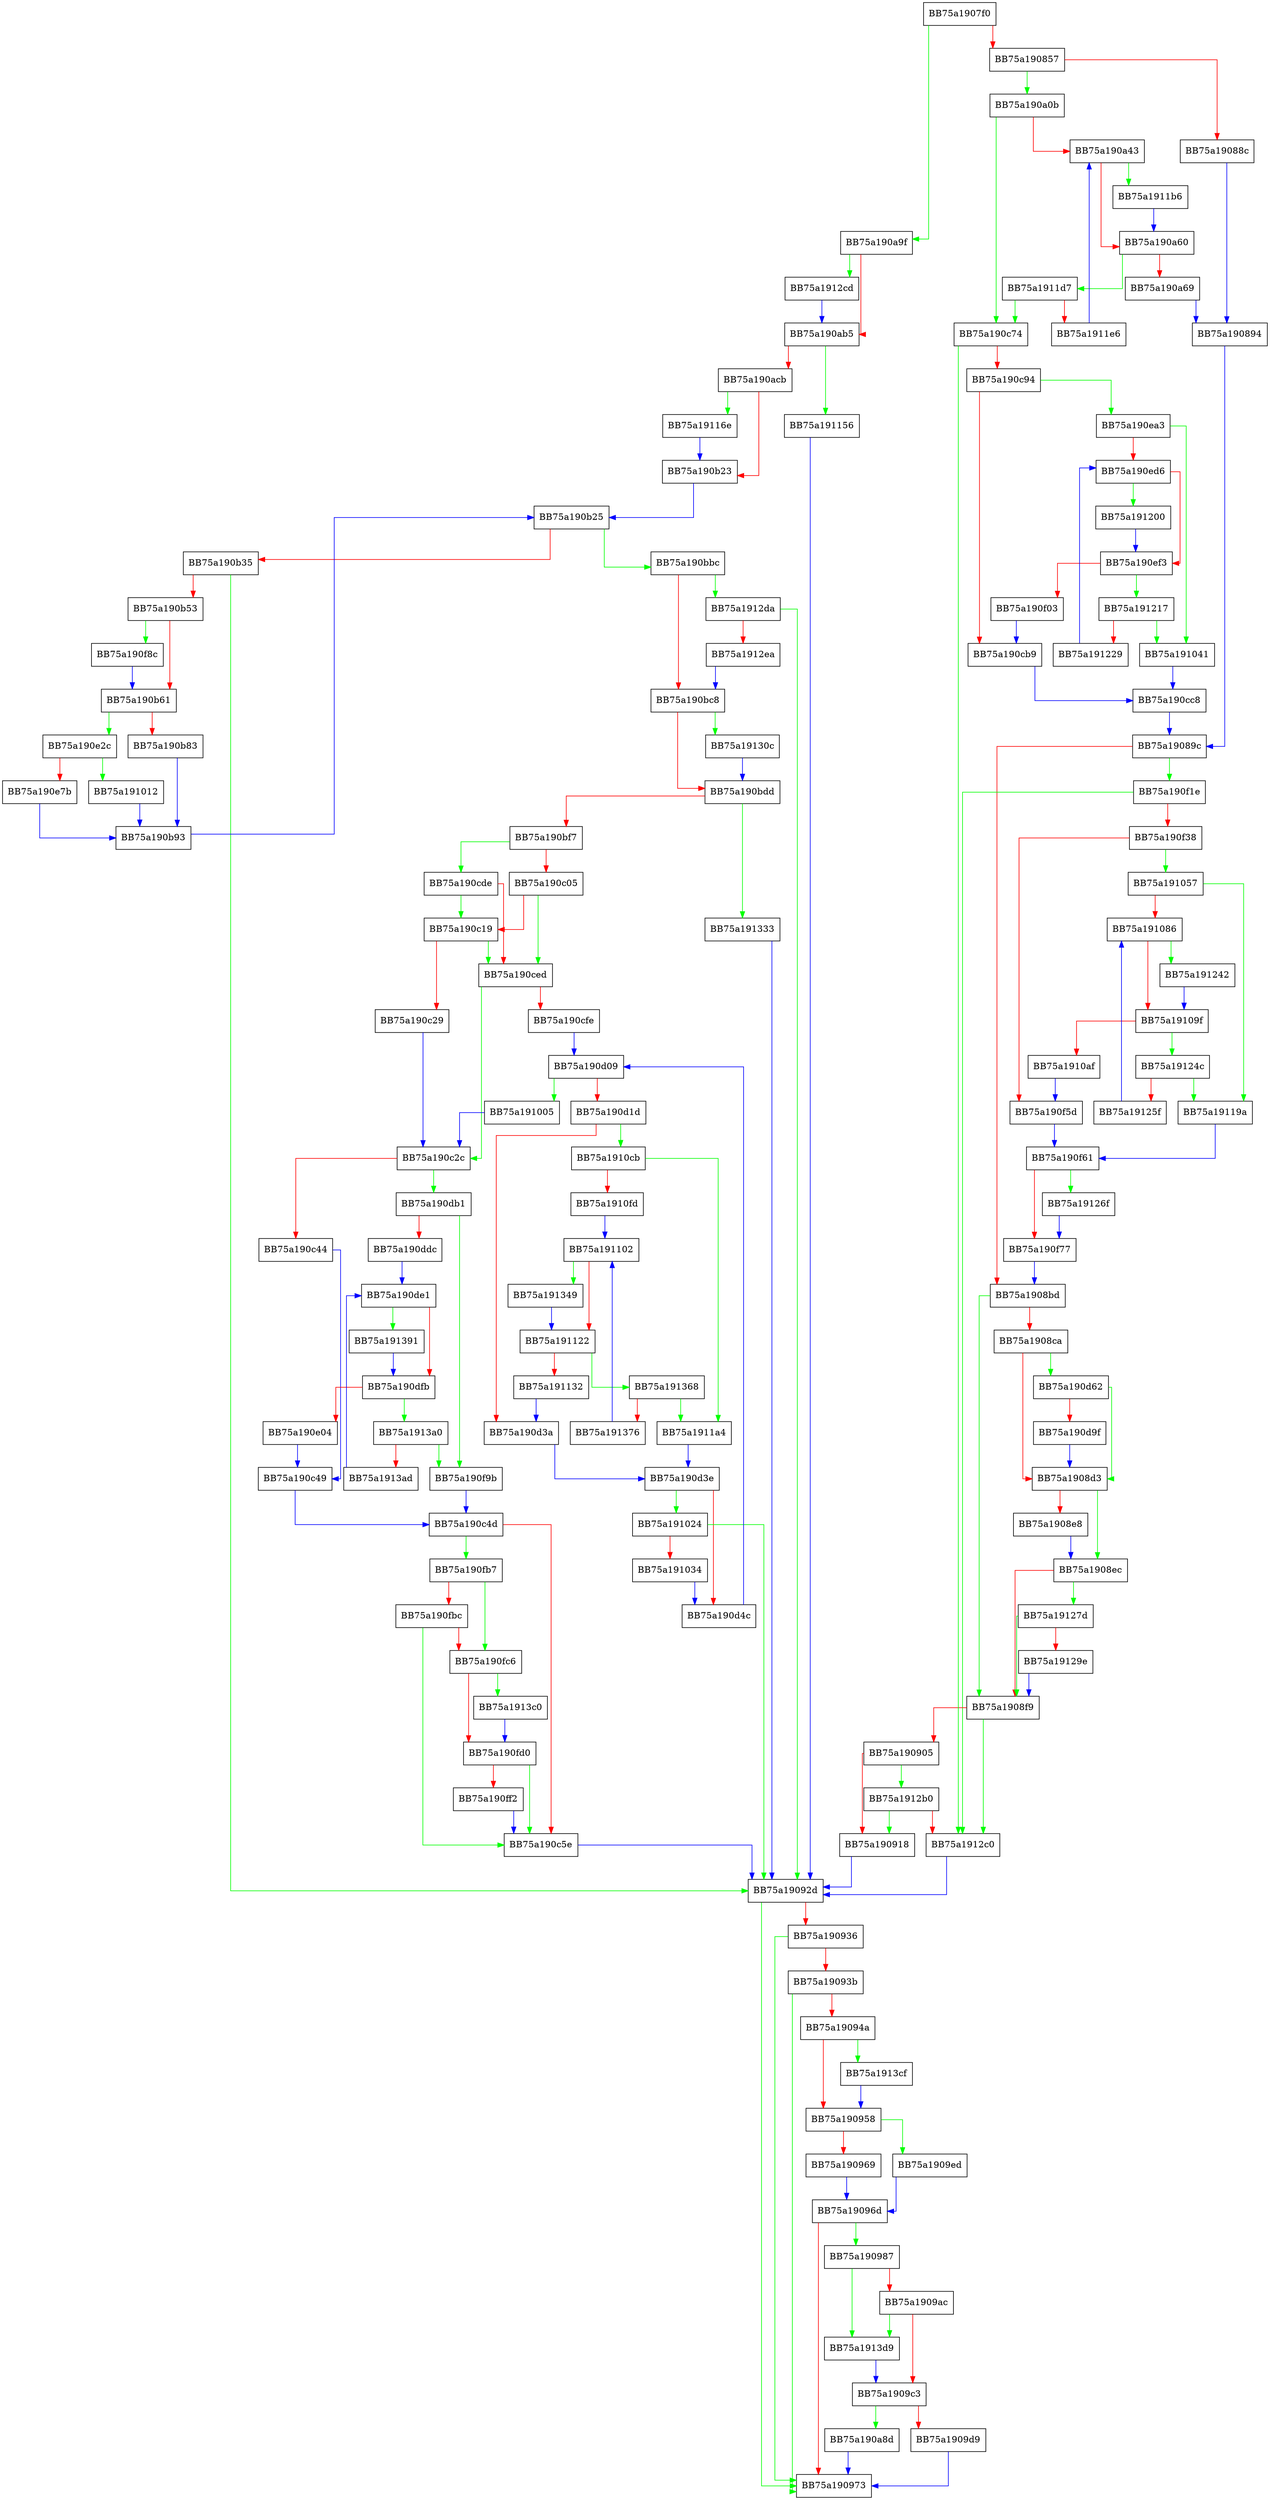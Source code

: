 digraph mmap64c {
  node [shape="box"];
  graph [splines=ortho];
  BB75a1907f0 -> BB75a190a9f [color="green"];
  BB75a1907f0 -> BB75a190857 [color="red"];
  BB75a190857 -> BB75a190a0b [color="green"];
  BB75a190857 -> BB75a19088c [color="red"];
  BB75a19088c -> BB75a190894 [color="blue"];
  BB75a190894 -> BB75a19089c [color="blue"];
  BB75a19089c -> BB75a190f1e [color="green"];
  BB75a19089c -> BB75a1908bd [color="red"];
  BB75a1908bd -> BB75a1908f9 [color="green"];
  BB75a1908bd -> BB75a1908ca [color="red"];
  BB75a1908ca -> BB75a190d62 [color="green"];
  BB75a1908ca -> BB75a1908d3 [color="red"];
  BB75a1908d3 -> BB75a1908ec [color="green"];
  BB75a1908d3 -> BB75a1908e8 [color="red"];
  BB75a1908e8 -> BB75a1908ec [color="blue"];
  BB75a1908ec -> BB75a19127d [color="green"];
  BB75a1908ec -> BB75a1908f9 [color="red"];
  BB75a1908f9 -> BB75a1912c0 [color="green"];
  BB75a1908f9 -> BB75a190905 [color="red"];
  BB75a190905 -> BB75a1912b0 [color="green"];
  BB75a190905 -> BB75a190918 [color="red"];
  BB75a190918 -> BB75a19092d [color="blue"];
  BB75a19092d -> BB75a190973 [color="green"];
  BB75a19092d -> BB75a190936 [color="red"];
  BB75a190936 -> BB75a190973 [color="green"];
  BB75a190936 -> BB75a19093b [color="red"];
  BB75a19093b -> BB75a190973 [color="green"];
  BB75a19093b -> BB75a19094a [color="red"];
  BB75a19094a -> BB75a1913cf [color="green"];
  BB75a19094a -> BB75a190958 [color="red"];
  BB75a190958 -> BB75a1909ed [color="green"];
  BB75a190958 -> BB75a190969 [color="red"];
  BB75a190969 -> BB75a19096d [color="blue"];
  BB75a19096d -> BB75a190987 [color="green"];
  BB75a19096d -> BB75a190973 [color="red"];
  BB75a190987 -> BB75a1913d9 [color="green"];
  BB75a190987 -> BB75a1909ac [color="red"];
  BB75a1909ac -> BB75a1913d9 [color="green"];
  BB75a1909ac -> BB75a1909c3 [color="red"];
  BB75a1909c3 -> BB75a190a8d [color="green"];
  BB75a1909c3 -> BB75a1909d9 [color="red"];
  BB75a1909d9 -> BB75a190973 [color="blue"];
  BB75a1909ed -> BB75a19096d [color="blue"];
  BB75a190a0b -> BB75a190c74 [color="green"];
  BB75a190a0b -> BB75a190a43 [color="red"];
  BB75a190a43 -> BB75a1911b6 [color="green"];
  BB75a190a43 -> BB75a190a60 [color="red"];
  BB75a190a60 -> BB75a1911d7 [color="green"];
  BB75a190a60 -> BB75a190a69 [color="red"];
  BB75a190a69 -> BB75a190894 [color="blue"];
  BB75a190a8d -> BB75a190973 [color="blue"];
  BB75a190a9f -> BB75a1912cd [color="green"];
  BB75a190a9f -> BB75a190ab5 [color="red"];
  BB75a190ab5 -> BB75a191156 [color="green"];
  BB75a190ab5 -> BB75a190acb [color="red"];
  BB75a190acb -> BB75a19116e [color="green"];
  BB75a190acb -> BB75a190b23 [color="red"];
  BB75a190b23 -> BB75a190b25 [color="blue"];
  BB75a190b25 -> BB75a190bbc [color="green"];
  BB75a190b25 -> BB75a190b35 [color="red"];
  BB75a190b35 -> BB75a19092d [color="green"];
  BB75a190b35 -> BB75a190b53 [color="red"];
  BB75a190b53 -> BB75a190f8c [color="green"];
  BB75a190b53 -> BB75a190b61 [color="red"];
  BB75a190b61 -> BB75a190e2c [color="green"];
  BB75a190b61 -> BB75a190b83 [color="red"];
  BB75a190b83 -> BB75a190b93 [color="blue"];
  BB75a190b93 -> BB75a190b25 [color="blue"];
  BB75a190bbc -> BB75a1912da [color="green"];
  BB75a190bbc -> BB75a190bc8 [color="red"];
  BB75a190bc8 -> BB75a19130c [color="green"];
  BB75a190bc8 -> BB75a190bdd [color="red"];
  BB75a190bdd -> BB75a191333 [color="green"];
  BB75a190bdd -> BB75a190bf7 [color="red"];
  BB75a190bf7 -> BB75a190cde [color="green"];
  BB75a190bf7 -> BB75a190c05 [color="red"];
  BB75a190c05 -> BB75a190ced [color="green"];
  BB75a190c05 -> BB75a190c19 [color="red"];
  BB75a190c19 -> BB75a190ced [color="green"];
  BB75a190c19 -> BB75a190c29 [color="red"];
  BB75a190c29 -> BB75a190c2c [color="blue"];
  BB75a190c2c -> BB75a190db1 [color="green"];
  BB75a190c2c -> BB75a190c44 [color="red"];
  BB75a190c44 -> BB75a190c49 [color="blue"];
  BB75a190c49 -> BB75a190c4d [color="blue"];
  BB75a190c4d -> BB75a190fb7 [color="green"];
  BB75a190c4d -> BB75a190c5e [color="red"];
  BB75a190c5e -> BB75a19092d [color="blue"];
  BB75a190c74 -> BB75a1912c0 [color="green"];
  BB75a190c74 -> BB75a190c94 [color="red"];
  BB75a190c94 -> BB75a190ea3 [color="green"];
  BB75a190c94 -> BB75a190cb9 [color="red"];
  BB75a190cb9 -> BB75a190cc8 [color="blue"];
  BB75a190cc8 -> BB75a19089c [color="blue"];
  BB75a190cde -> BB75a190c19 [color="green"];
  BB75a190cde -> BB75a190ced [color="red"];
  BB75a190ced -> BB75a190c2c [color="green"];
  BB75a190ced -> BB75a190cfe [color="red"];
  BB75a190cfe -> BB75a190d09 [color="blue"];
  BB75a190d09 -> BB75a191005 [color="green"];
  BB75a190d09 -> BB75a190d1d [color="red"];
  BB75a190d1d -> BB75a1910cb [color="green"];
  BB75a190d1d -> BB75a190d3a [color="red"];
  BB75a190d3a -> BB75a190d3e [color="blue"];
  BB75a190d3e -> BB75a191024 [color="green"];
  BB75a190d3e -> BB75a190d4c [color="red"];
  BB75a190d4c -> BB75a190d09 [color="blue"];
  BB75a190d62 -> BB75a1908d3 [color="green"];
  BB75a190d62 -> BB75a190d9f [color="red"];
  BB75a190d9f -> BB75a1908d3 [color="blue"];
  BB75a190db1 -> BB75a190f9b [color="green"];
  BB75a190db1 -> BB75a190ddc [color="red"];
  BB75a190ddc -> BB75a190de1 [color="blue"];
  BB75a190de1 -> BB75a191391 [color="green"];
  BB75a190de1 -> BB75a190dfb [color="red"];
  BB75a190dfb -> BB75a1913a0 [color="green"];
  BB75a190dfb -> BB75a190e04 [color="red"];
  BB75a190e04 -> BB75a190c49 [color="blue"];
  BB75a190e2c -> BB75a191012 [color="green"];
  BB75a190e2c -> BB75a190e7b [color="red"];
  BB75a190e7b -> BB75a190b93 [color="blue"];
  BB75a190ea3 -> BB75a191041 [color="green"];
  BB75a190ea3 -> BB75a190ed6 [color="red"];
  BB75a190ed6 -> BB75a191200 [color="green"];
  BB75a190ed6 -> BB75a190ef3 [color="red"];
  BB75a190ef3 -> BB75a191217 [color="green"];
  BB75a190ef3 -> BB75a190f03 [color="red"];
  BB75a190f03 -> BB75a190cb9 [color="blue"];
  BB75a190f1e -> BB75a1912c0 [color="green"];
  BB75a190f1e -> BB75a190f38 [color="red"];
  BB75a190f38 -> BB75a191057 [color="green"];
  BB75a190f38 -> BB75a190f5d [color="red"];
  BB75a190f5d -> BB75a190f61 [color="blue"];
  BB75a190f61 -> BB75a19126f [color="green"];
  BB75a190f61 -> BB75a190f77 [color="red"];
  BB75a190f77 -> BB75a1908bd [color="blue"];
  BB75a190f8c -> BB75a190b61 [color="blue"];
  BB75a190f9b -> BB75a190c4d [color="blue"];
  BB75a190fb7 -> BB75a190fc6 [color="green"];
  BB75a190fb7 -> BB75a190fbc [color="red"];
  BB75a190fbc -> BB75a190c5e [color="green"];
  BB75a190fbc -> BB75a190fc6 [color="red"];
  BB75a190fc6 -> BB75a1913c0 [color="green"];
  BB75a190fc6 -> BB75a190fd0 [color="red"];
  BB75a190fd0 -> BB75a190c5e [color="green"];
  BB75a190fd0 -> BB75a190ff2 [color="red"];
  BB75a190ff2 -> BB75a190c5e [color="blue"];
  BB75a191005 -> BB75a190c2c [color="blue"];
  BB75a191012 -> BB75a190b93 [color="blue"];
  BB75a191024 -> BB75a19092d [color="green"];
  BB75a191024 -> BB75a191034 [color="red"];
  BB75a191034 -> BB75a190d4c [color="blue"];
  BB75a191041 -> BB75a190cc8 [color="blue"];
  BB75a191057 -> BB75a19119a [color="green"];
  BB75a191057 -> BB75a191086 [color="red"];
  BB75a191086 -> BB75a191242 [color="green"];
  BB75a191086 -> BB75a19109f [color="red"];
  BB75a19109f -> BB75a19124c [color="green"];
  BB75a19109f -> BB75a1910af [color="red"];
  BB75a1910af -> BB75a190f5d [color="blue"];
  BB75a1910cb -> BB75a1911a4 [color="green"];
  BB75a1910cb -> BB75a1910fd [color="red"];
  BB75a1910fd -> BB75a191102 [color="blue"];
  BB75a191102 -> BB75a191349 [color="green"];
  BB75a191102 -> BB75a191122 [color="red"];
  BB75a191122 -> BB75a191368 [color="green"];
  BB75a191122 -> BB75a191132 [color="red"];
  BB75a191132 -> BB75a190d3a [color="blue"];
  BB75a191156 -> BB75a19092d [color="blue"];
  BB75a19116e -> BB75a190b23 [color="blue"];
  BB75a19119a -> BB75a190f61 [color="blue"];
  BB75a1911a4 -> BB75a190d3e [color="blue"];
  BB75a1911b6 -> BB75a190a60 [color="blue"];
  BB75a1911d7 -> BB75a190c74 [color="green"];
  BB75a1911d7 -> BB75a1911e6 [color="red"];
  BB75a1911e6 -> BB75a190a43 [color="blue"];
  BB75a191200 -> BB75a190ef3 [color="blue"];
  BB75a191217 -> BB75a191041 [color="green"];
  BB75a191217 -> BB75a191229 [color="red"];
  BB75a191229 -> BB75a190ed6 [color="blue"];
  BB75a191242 -> BB75a19109f [color="blue"];
  BB75a19124c -> BB75a19119a [color="green"];
  BB75a19124c -> BB75a19125f [color="red"];
  BB75a19125f -> BB75a191086 [color="blue"];
  BB75a19126f -> BB75a190f77 [color="blue"];
  BB75a19127d -> BB75a1908f9 [color="green"];
  BB75a19127d -> BB75a19129e [color="red"];
  BB75a19129e -> BB75a1908f9 [color="blue"];
  BB75a1912b0 -> BB75a190918 [color="green"];
  BB75a1912b0 -> BB75a1912c0 [color="red"];
  BB75a1912c0 -> BB75a19092d [color="blue"];
  BB75a1912cd -> BB75a190ab5 [color="blue"];
  BB75a1912da -> BB75a19092d [color="green"];
  BB75a1912da -> BB75a1912ea [color="red"];
  BB75a1912ea -> BB75a190bc8 [color="blue"];
  BB75a19130c -> BB75a190bdd [color="blue"];
  BB75a191333 -> BB75a19092d [color="blue"];
  BB75a191349 -> BB75a191122 [color="blue"];
  BB75a191368 -> BB75a1911a4 [color="green"];
  BB75a191368 -> BB75a191376 [color="red"];
  BB75a191376 -> BB75a191102 [color="blue"];
  BB75a191391 -> BB75a190dfb [color="blue"];
  BB75a1913a0 -> BB75a190f9b [color="green"];
  BB75a1913a0 -> BB75a1913ad [color="red"];
  BB75a1913ad -> BB75a190de1 [color="blue"];
  BB75a1913c0 -> BB75a190fd0 [color="blue"];
  BB75a1913cf -> BB75a190958 [color="blue"];
  BB75a1913d9 -> BB75a1909c3 [color="blue"];
}